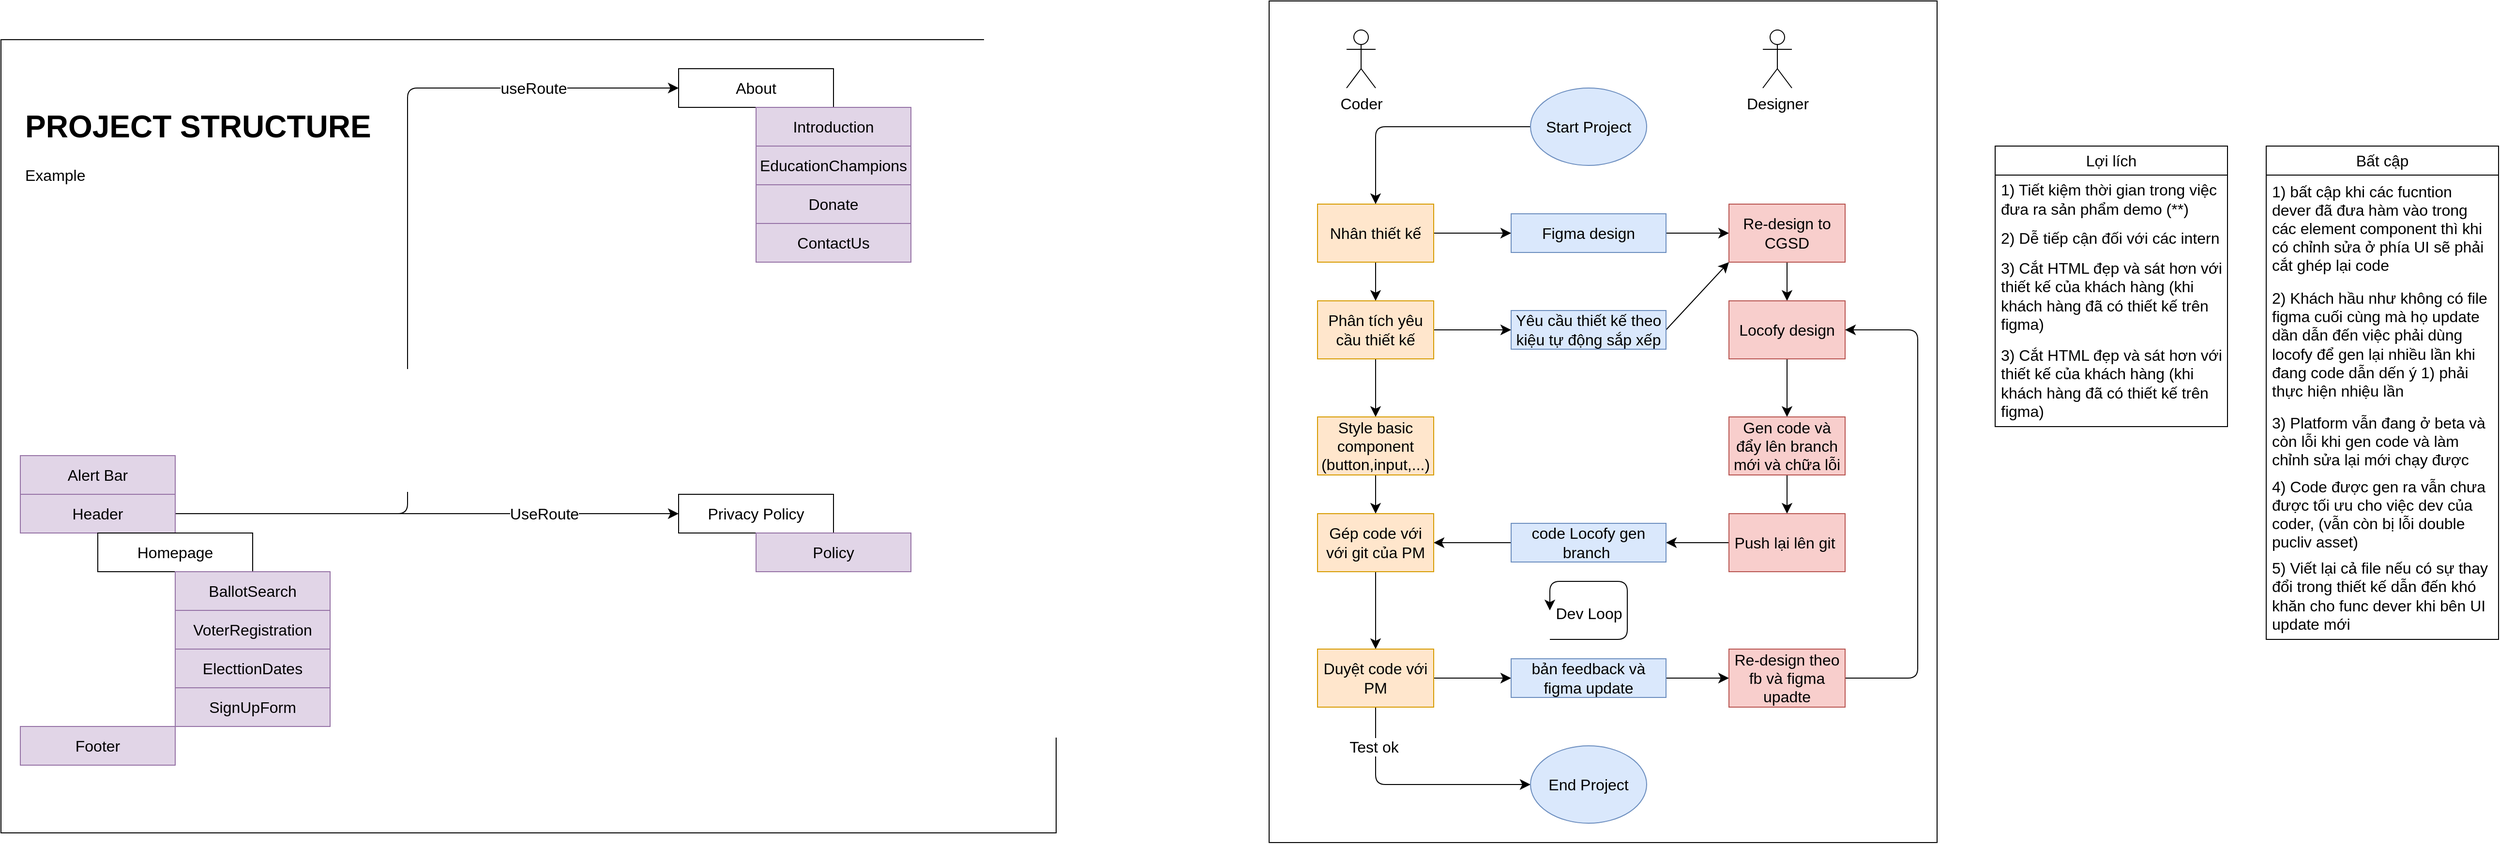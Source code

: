 <mxfile version="21.7.5" type="device">
  <diagram name="Page-1" id="7tPZMLgK27jAf4N7I-bN">
    <mxGraphModel dx="2460" dy="2032" grid="1" gridSize="10" guides="1" tooltips="1" connect="1" arrows="1" fold="1" page="0" pageScale="1" pageWidth="827" pageHeight="1169" math="0" shadow="0">
      <root>
        <mxCell id="0" />
        <mxCell id="1" parent="0" />
        <mxCell id="aMjyn7jWP_kuOwagncxb-1" value="" style="rounded=0;whiteSpace=wrap;html=1;fontSize=16;" parent="1" vertex="1">
          <mxGeometry x="1210" y="-630" width="690" height="870" as="geometry" />
        </mxCell>
        <mxCell id="UjHn_VEx9oGrxOz2LI1--2" value="" style="rounded=0;whiteSpace=wrap;html=1;fontSize=16;" parent="1" vertex="1">
          <mxGeometry x="-100" y="-590" width="1090" height="820" as="geometry" />
        </mxCell>
        <mxCell id="31Ca9OGTyPb5ueOjGdOw-2" value="Alert Bar" style="rounded=0;whiteSpace=wrap;html=1;fontSize=16;fillColor=#e1d5e7;strokeColor=#9673a6;" parent="1" vertex="1">
          <mxGeometry x="-80" y="-160" width="160" height="40" as="geometry" />
        </mxCell>
        <mxCell id="31Ca9OGTyPb5ueOjGdOw-18" style="edgeStyle=none;rounded=1;orthogonalLoop=1;jettySize=auto;html=1;exitX=1;exitY=0.5;exitDx=0;exitDy=0;entryX=0;entryY=0.5;entryDx=0;entryDy=0;fontSize=12;startSize=8;endSize=8;" parent="1" source="31Ca9OGTyPb5ueOjGdOw-3" target="31Ca9OGTyPb5ueOjGdOw-13" edge="1">
          <mxGeometry relative="1" as="geometry">
            <Array as="points">
              <mxPoint x="320" y="-100" />
              <mxPoint x="320" y="-540" />
            </Array>
          </mxGeometry>
        </mxCell>
        <mxCell id="31Ca9OGTyPb5ueOjGdOw-19" value="useRoute" style="edgeLabel;html=1;align=center;verticalAlign=middle;resizable=0;points=[];fontSize=16;" parent="31Ca9OGTyPb5ueOjGdOw-18" vertex="1" connectable="0">
          <mxGeometry x="0.213" y="1" relative="1" as="geometry">
            <mxPoint x="131" y="-98" as="offset" />
          </mxGeometry>
        </mxCell>
        <mxCell id="31Ca9OGTyPb5ueOjGdOw-34" style="edgeStyle=none;rounded=1;orthogonalLoop=1;jettySize=auto;html=1;exitX=1;exitY=0.5;exitDx=0;exitDy=0;entryX=0;entryY=0.5;entryDx=0;entryDy=0;fontSize=12;startSize=8;endSize=8;" parent="1" source="31Ca9OGTyPb5ueOjGdOw-3" target="31Ca9OGTyPb5ueOjGdOw-32" edge="1">
          <mxGeometry relative="1" as="geometry" />
        </mxCell>
        <mxCell id="31Ca9OGTyPb5ueOjGdOw-35" value="UseRoute" style="edgeLabel;html=1;align=center;verticalAlign=middle;resizable=0;points=[];fontSize=16;" parent="31Ca9OGTyPb5ueOjGdOw-34" vertex="1" connectable="0">
          <mxGeometry x="0.301" y="3" relative="1" as="geometry">
            <mxPoint x="42" y="3" as="offset" />
          </mxGeometry>
        </mxCell>
        <mxCell id="31Ca9OGTyPb5ueOjGdOw-3" value="Header" style="rounded=0;whiteSpace=wrap;html=1;fontSize=16;fillColor=#e1d5e7;strokeColor=#9673a6;" parent="1" vertex="1">
          <mxGeometry x="-80" y="-120" width="160" height="40" as="geometry" />
        </mxCell>
        <mxCell id="31Ca9OGTyPb5ueOjGdOw-5" value="Footer" style="rounded=0;whiteSpace=wrap;html=1;fontSize=16;fillColor=#e1d5e7;strokeColor=#9673a6;" parent="1" vertex="1">
          <mxGeometry x="-80" y="120" width="160" height="40" as="geometry" />
        </mxCell>
        <mxCell id="31Ca9OGTyPb5ueOjGdOw-6" value="Homepage" style="rounded=0;whiteSpace=wrap;html=1;fontSize=16;" parent="1" vertex="1">
          <mxGeometry y="-80" width="160" height="40" as="geometry" />
        </mxCell>
        <mxCell id="31Ca9OGTyPb5ueOjGdOw-8" value="BallotSearch" style="rounded=0;whiteSpace=wrap;html=1;fontSize=16;fillColor=#e1d5e7;strokeColor=#9673a6;" parent="1" vertex="1">
          <mxGeometry x="80" y="-40" width="160" height="40" as="geometry" />
        </mxCell>
        <mxCell id="31Ca9OGTyPb5ueOjGdOw-9" value="VoterRegistration" style="rounded=0;whiteSpace=wrap;html=1;fontSize=16;fillColor=#e1d5e7;strokeColor=#9673a6;" parent="1" vertex="1">
          <mxGeometry x="80" width="160" height="40" as="geometry" />
        </mxCell>
        <mxCell id="31Ca9OGTyPb5ueOjGdOw-10" value="ElecttionDates" style="rounded=0;whiteSpace=wrap;html=1;fontSize=16;fillColor=#e1d5e7;strokeColor=#9673a6;" parent="1" vertex="1">
          <mxGeometry x="80" y="40" width="160" height="40" as="geometry" />
        </mxCell>
        <mxCell id="31Ca9OGTyPb5ueOjGdOw-11" value="SignUpForm" style="rounded=0;whiteSpace=wrap;html=1;fontSize=16;fillColor=#e1d5e7;strokeColor=#9673a6;" parent="1" vertex="1">
          <mxGeometry x="80" y="80" width="160" height="40" as="geometry" />
        </mxCell>
        <mxCell id="31Ca9OGTyPb5ueOjGdOw-13" value="About" style="rounded=0;whiteSpace=wrap;html=1;fontSize=16;" parent="1" vertex="1">
          <mxGeometry x="600" y="-560" width="160" height="40" as="geometry" />
        </mxCell>
        <mxCell id="31Ca9OGTyPb5ueOjGdOw-14" value="Introduction" style="rounded=0;whiteSpace=wrap;html=1;fontSize=16;fillColor=#e1d5e7;strokeColor=#9673a6;" parent="1" vertex="1">
          <mxGeometry x="680" y="-520" width="160" height="40" as="geometry" />
        </mxCell>
        <mxCell id="31Ca9OGTyPb5ueOjGdOw-15" value="EducationChampions" style="rounded=0;whiteSpace=wrap;html=1;fontSize=16;fillColor=#e1d5e7;strokeColor=#9673a6;" parent="1" vertex="1">
          <mxGeometry x="680" y="-480" width="160" height="40" as="geometry" />
        </mxCell>
        <mxCell id="31Ca9OGTyPb5ueOjGdOw-16" value="Donate" style="rounded=0;whiteSpace=wrap;html=1;fontSize=16;fillColor=#e1d5e7;strokeColor=#9673a6;" parent="1" vertex="1">
          <mxGeometry x="680" y="-440" width="160" height="40" as="geometry" />
        </mxCell>
        <mxCell id="31Ca9OGTyPb5ueOjGdOw-17" value="ContactUs" style="rounded=0;whiteSpace=wrap;html=1;fontSize=16;fillColor=#e1d5e7;strokeColor=#9673a6;" parent="1" vertex="1">
          <mxGeometry x="680" y="-400" width="160" height="40" as="geometry" />
        </mxCell>
        <mxCell id="31Ca9OGTyPb5ueOjGdOw-32" value="Privacy Policy" style="rounded=0;whiteSpace=wrap;html=1;fontSize=16;" parent="1" vertex="1">
          <mxGeometry x="600" y="-120" width="160" height="40" as="geometry" />
        </mxCell>
        <mxCell id="31Ca9OGTyPb5ueOjGdOw-33" value="Policy" style="rounded=0;whiteSpace=wrap;html=1;fontSize=16;fillColor=#e1d5e7;strokeColor=#9673a6;" parent="1" vertex="1">
          <mxGeometry x="680" y="-80" width="160" height="40" as="geometry" />
        </mxCell>
        <mxCell id="UjHn_VEx9oGrxOz2LI1--3" value="&lt;h1&gt;PROJECT STRUCTURE&lt;/h1&gt;&lt;div&gt;Example&lt;/div&gt;" style="text;html=1;strokeColor=none;fillColor=none;spacing=5;spacingTop=-20;whiteSpace=wrap;overflow=hidden;rounded=0;fontSize=16;" parent="1" vertex="1">
          <mxGeometry x="-80" y="-530" width="390" height="120" as="geometry" />
        </mxCell>
        <mxCell id="UjHn_VEx9oGrxOz2LI1--5" value="Coder" style="shape=umlActor;verticalLabelPosition=bottom;verticalAlign=top;html=1;outlineConnect=0;fontSize=16;" parent="1" vertex="1">
          <mxGeometry x="1290" y="-600" width="30" height="60" as="geometry" />
        </mxCell>
        <mxCell id="UjHn_VEx9oGrxOz2LI1--15" style="edgeStyle=none;curved=1;rounded=0;orthogonalLoop=1;jettySize=auto;html=1;exitX=1;exitY=0.5;exitDx=0;exitDy=0;entryX=0;entryY=0.5;entryDx=0;entryDy=0;fontSize=12;startSize=8;endSize=8;" parent="1" source="UjHn_VEx9oGrxOz2LI1--6" target="UjHn_VEx9oGrxOz2LI1--10" edge="1">
          <mxGeometry relative="1" as="geometry" />
        </mxCell>
        <mxCell id="UjHn_VEx9oGrxOz2LI1--6" value="Figma design" style="rounded=0;whiteSpace=wrap;html=1;fontSize=16;fillColor=#dae8fc;strokeColor=#6c8ebf;" parent="1" vertex="1">
          <mxGeometry x="1460" y="-410" width="160" height="40" as="geometry" />
        </mxCell>
        <mxCell id="UjHn_VEx9oGrxOz2LI1--8" value="Designer" style="shape=umlActor;verticalLabelPosition=bottom;verticalAlign=top;html=1;outlineConnect=0;fontSize=16;" parent="1" vertex="1">
          <mxGeometry x="1720" y="-600" width="30" height="60" as="geometry" />
        </mxCell>
        <mxCell id="UjHn_VEx9oGrxOz2LI1--17" value="" style="edgeStyle=none;curved=1;rounded=0;orthogonalLoop=1;jettySize=auto;html=1;fontSize=12;startSize=8;endSize=8;" parent="1" source="UjHn_VEx9oGrxOz2LI1--10" target="UjHn_VEx9oGrxOz2LI1--16" edge="1">
          <mxGeometry relative="1" as="geometry" />
        </mxCell>
        <mxCell id="UjHn_VEx9oGrxOz2LI1--10" value="Re-design to CGSD" style="rounded=0;whiteSpace=wrap;html=1;fontSize=16;fillColor=#f8cecc;strokeColor=#b85450;" parent="1" vertex="1">
          <mxGeometry x="1685" y="-420" width="120" height="60" as="geometry" />
        </mxCell>
        <mxCell id="UjHn_VEx9oGrxOz2LI1--14" style="edgeStyle=none;curved=1;rounded=0;orthogonalLoop=1;jettySize=auto;html=1;exitX=1;exitY=0.5;exitDx=0;exitDy=0;entryX=0;entryY=0.5;entryDx=0;entryDy=0;fontSize=12;startSize=8;endSize=8;" parent="1" source="UjHn_VEx9oGrxOz2LI1--12" target="UjHn_VEx9oGrxOz2LI1--6" edge="1">
          <mxGeometry relative="1" as="geometry" />
        </mxCell>
        <mxCell id="UjHn_VEx9oGrxOz2LI1--53" value="" style="edgeStyle=none;curved=1;rounded=0;orthogonalLoop=1;jettySize=auto;html=1;fontSize=12;startSize=8;endSize=8;" parent="1" source="UjHn_VEx9oGrxOz2LI1--12" target="UjHn_VEx9oGrxOz2LI1--20" edge="1">
          <mxGeometry relative="1" as="geometry" />
        </mxCell>
        <mxCell id="UjHn_VEx9oGrxOz2LI1--12" value="Nhân thiết kế" style="rounded=0;whiteSpace=wrap;html=1;fontSize=16;fillColor=#ffe6cc;strokeColor=#d79b00;" parent="1" vertex="1">
          <mxGeometry x="1260" y="-420" width="120" height="60" as="geometry" />
        </mxCell>
        <mxCell id="UjHn_VEx9oGrxOz2LI1--25" value="" style="edgeStyle=none;curved=1;rounded=0;orthogonalLoop=1;jettySize=auto;html=1;fontSize=12;startSize=8;endSize=8;" parent="1" source="UjHn_VEx9oGrxOz2LI1--16" target="UjHn_VEx9oGrxOz2LI1--24" edge="1">
          <mxGeometry relative="1" as="geometry" />
        </mxCell>
        <mxCell id="UjHn_VEx9oGrxOz2LI1--16" value="Locofy design" style="whiteSpace=wrap;html=1;fontSize=16;rounded=0;fillColor=#f8cecc;strokeColor=#b85450;" parent="1" vertex="1">
          <mxGeometry x="1685" y="-320" width="120" height="60" as="geometry" />
        </mxCell>
        <mxCell id="UjHn_VEx9oGrxOz2LI1--23" style="edgeStyle=none;curved=1;rounded=0;orthogonalLoop=1;jettySize=auto;html=1;exitX=1;exitY=0.5;exitDx=0;exitDy=0;entryX=0;entryY=1;entryDx=0;entryDy=0;fontSize=12;startSize=8;endSize=8;" parent="1" source="UjHn_VEx9oGrxOz2LI1--19" target="UjHn_VEx9oGrxOz2LI1--10" edge="1">
          <mxGeometry relative="1" as="geometry" />
        </mxCell>
        <mxCell id="UjHn_VEx9oGrxOz2LI1--19" value="Yêu cầu thiết kế theo kiệu tự động sắp xếp" style="rounded=0;whiteSpace=wrap;html=1;fontSize=16;fillColor=#dae8fc;strokeColor=#6c8ebf;" parent="1" vertex="1">
          <mxGeometry x="1460" y="-310" width="160" height="40" as="geometry" />
        </mxCell>
        <mxCell id="UjHn_VEx9oGrxOz2LI1--22" style="edgeStyle=none;curved=1;rounded=0;orthogonalLoop=1;jettySize=auto;html=1;entryX=0;entryY=0.5;entryDx=0;entryDy=0;fontSize=12;startSize=8;endSize=8;" parent="1" source="UjHn_VEx9oGrxOz2LI1--20" target="UjHn_VEx9oGrxOz2LI1--19" edge="1">
          <mxGeometry relative="1" as="geometry" />
        </mxCell>
        <mxCell id="UjHn_VEx9oGrxOz2LI1--27" value="" style="edgeStyle=none;curved=1;rounded=0;orthogonalLoop=1;jettySize=auto;html=1;fontSize=12;startSize=8;endSize=8;" parent="1" source="UjHn_VEx9oGrxOz2LI1--20" target="UjHn_VEx9oGrxOz2LI1--26" edge="1">
          <mxGeometry relative="1" as="geometry" />
        </mxCell>
        <mxCell id="UjHn_VEx9oGrxOz2LI1--20" value="Phân tích yêu cầu thiết kế" style="rounded=0;whiteSpace=wrap;html=1;fontSize=16;fillColor=#ffe6cc;strokeColor=#d79b00;" parent="1" vertex="1">
          <mxGeometry x="1260" y="-320" width="120" height="60" as="geometry" />
        </mxCell>
        <mxCell id="UjHn_VEx9oGrxOz2LI1--29" value="" style="edgeStyle=none;curved=1;rounded=0;orthogonalLoop=1;jettySize=auto;html=1;fontSize=12;startSize=8;endSize=8;" parent="1" source="UjHn_VEx9oGrxOz2LI1--24" target="UjHn_VEx9oGrxOz2LI1--28" edge="1">
          <mxGeometry relative="1" as="geometry" />
        </mxCell>
        <mxCell id="UjHn_VEx9oGrxOz2LI1--24" value="Gen code và đẩy lên branch mới và chữa lỗi" style="whiteSpace=wrap;html=1;fontSize=16;rounded=0;fillColor=#f8cecc;strokeColor=#b85450;" parent="1" vertex="1">
          <mxGeometry x="1685" y="-200" width="120" height="60" as="geometry" />
        </mxCell>
        <mxCell id="UjHn_VEx9oGrxOz2LI1--33" value="" style="edgeStyle=none;curved=1;rounded=0;orthogonalLoop=1;jettySize=auto;html=1;fontSize=12;startSize=8;endSize=8;" parent="1" source="UjHn_VEx9oGrxOz2LI1--26" target="UjHn_VEx9oGrxOz2LI1--32" edge="1">
          <mxGeometry relative="1" as="geometry" />
        </mxCell>
        <mxCell id="UjHn_VEx9oGrxOz2LI1--26" value="Style basic component (button,input,...)" style="rounded=0;whiteSpace=wrap;html=1;fontSize=16;fillColor=#ffe6cc;strokeColor=#d79b00;" parent="1" vertex="1">
          <mxGeometry x="1260" y="-200" width="120" height="60" as="geometry" />
        </mxCell>
        <mxCell id="UjHn_VEx9oGrxOz2LI1--31" style="edgeStyle=none;curved=1;rounded=0;orthogonalLoop=1;jettySize=auto;html=1;exitX=0;exitY=0.5;exitDx=0;exitDy=0;entryX=1;entryY=0.5;entryDx=0;entryDy=0;fontSize=12;startSize=8;endSize=8;" parent="1" source="UjHn_VEx9oGrxOz2LI1--28" target="UjHn_VEx9oGrxOz2LI1--30" edge="1">
          <mxGeometry relative="1" as="geometry" />
        </mxCell>
        <mxCell id="UjHn_VEx9oGrxOz2LI1--28" value="Push lại lên git&amp;nbsp;" style="whiteSpace=wrap;html=1;fontSize=16;rounded=0;fillColor=#f8cecc;strokeColor=#b85450;" parent="1" vertex="1">
          <mxGeometry x="1685" y="-100" width="120" height="60" as="geometry" />
        </mxCell>
        <mxCell id="UjHn_VEx9oGrxOz2LI1--34" style="edgeStyle=none;curved=1;rounded=0;orthogonalLoop=1;jettySize=auto;html=1;exitX=0;exitY=0.5;exitDx=0;exitDy=0;entryX=1;entryY=0.5;entryDx=0;entryDy=0;fontSize=12;startSize=8;endSize=8;" parent="1" source="UjHn_VEx9oGrxOz2LI1--30" target="UjHn_VEx9oGrxOz2LI1--32" edge="1">
          <mxGeometry relative="1" as="geometry" />
        </mxCell>
        <mxCell id="UjHn_VEx9oGrxOz2LI1--30" value="code Locofy gen branch&amp;nbsp;" style="rounded=0;whiteSpace=wrap;html=1;fontSize=16;fillColor=#dae8fc;strokeColor=#6c8ebf;" parent="1" vertex="1">
          <mxGeometry x="1460" y="-90" width="160" height="40" as="geometry" />
        </mxCell>
        <mxCell id="UjHn_VEx9oGrxOz2LI1--36" value="" style="edgeStyle=none;curved=1;rounded=0;orthogonalLoop=1;jettySize=auto;html=1;fontSize=12;startSize=8;endSize=8;" parent="1" source="UjHn_VEx9oGrxOz2LI1--32" target="UjHn_VEx9oGrxOz2LI1--35" edge="1">
          <mxGeometry relative="1" as="geometry" />
        </mxCell>
        <mxCell id="UjHn_VEx9oGrxOz2LI1--32" value="Gép code với với git của PM" style="rounded=0;whiteSpace=wrap;html=1;fontSize=16;fillColor=#ffe6cc;strokeColor=#d79b00;" parent="1" vertex="1">
          <mxGeometry x="1260" y="-100" width="120" height="60" as="geometry" />
        </mxCell>
        <mxCell id="UjHn_VEx9oGrxOz2LI1--38" value="" style="edgeStyle=none;curved=1;rounded=0;orthogonalLoop=1;jettySize=auto;html=1;fontSize=12;startSize=8;endSize=8;" parent="1" source="UjHn_VEx9oGrxOz2LI1--35" target="UjHn_VEx9oGrxOz2LI1--37" edge="1">
          <mxGeometry relative="1" as="geometry" />
        </mxCell>
        <mxCell id="UjHn_VEx9oGrxOz2LI1--48" style="edgeStyle=none;rounded=1;orthogonalLoop=1;jettySize=auto;html=1;exitX=0.5;exitY=1;exitDx=0;exitDy=0;entryX=0;entryY=0.5;entryDx=0;entryDy=0;fontSize=12;startSize=8;endSize=8;" parent="1" source="UjHn_VEx9oGrxOz2LI1--35" target="UjHn_VEx9oGrxOz2LI1--50" edge="1">
          <mxGeometry relative="1" as="geometry">
            <mxPoint x="1460" y="180" as="targetPoint" />
            <Array as="points">
              <mxPoint x="1320" y="180" />
            </Array>
          </mxGeometry>
        </mxCell>
        <mxCell id="UjHn_VEx9oGrxOz2LI1--49" value="Test ok" style="edgeLabel;html=1;align=center;verticalAlign=middle;resizable=0;points=[];fontSize=16;" parent="UjHn_VEx9oGrxOz2LI1--48" vertex="1" connectable="0">
          <mxGeometry x="-0.663" y="-2" relative="1" as="geometry">
            <mxPoint as="offset" />
          </mxGeometry>
        </mxCell>
        <mxCell id="UjHn_VEx9oGrxOz2LI1--35" value="Duyệt code với PM" style="rounded=0;whiteSpace=wrap;html=1;fontSize=16;fillColor=#ffe6cc;strokeColor=#d79b00;" parent="1" vertex="1">
          <mxGeometry x="1260" y="40" width="120" height="60" as="geometry" />
        </mxCell>
        <mxCell id="UjHn_VEx9oGrxOz2LI1--40" value="" style="edgeStyle=none;curved=1;rounded=0;orthogonalLoop=1;jettySize=auto;html=1;fontSize=12;startSize=8;endSize=8;" parent="1" source="UjHn_VEx9oGrxOz2LI1--37" target="UjHn_VEx9oGrxOz2LI1--39" edge="1">
          <mxGeometry relative="1" as="geometry" />
        </mxCell>
        <mxCell id="UjHn_VEx9oGrxOz2LI1--37" value="bản feedback và figma update" style="rounded=0;whiteSpace=wrap;html=1;fontSize=16;fillColor=#dae8fc;strokeColor=#6c8ebf;" parent="1" vertex="1">
          <mxGeometry x="1460" y="50" width="160" height="40" as="geometry" />
        </mxCell>
        <mxCell id="UjHn_VEx9oGrxOz2LI1--44" style="edgeStyle=none;rounded=1;orthogonalLoop=1;jettySize=auto;html=1;exitX=1;exitY=0.5;exitDx=0;exitDy=0;fontSize=12;startSize=8;endSize=8;entryX=1;entryY=0.5;entryDx=0;entryDy=0;" parent="1" source="UjHn_VEx9oGrxOz2LI1--39" target="UjHn_VEx9oGrxOz2LI1--16" edge="1">
          <mxGeometry relative="1" as="geometry">
            <mxPoint x="1890.0" y="-280" as="targetPoint" />
            <Array as="points">
              <mxPoint x="1880" y="70" />
              <mxPoint x="1880" y="-290" />
            </Array>
          </mxGeometry>
        </mxCell>
        <mxCell id="UjHn_VEx9oGrxOz2LI1--39" value="Re-design theo fb và figma upadte" style="rounded=0;whiteSpace=wrap;html=1;fontSize=16;fillColor=#f8cecc;strokeColor=#b85450;" parent="1" vertex="1">
          <mxGeometry x="1685" y="40" width="120" height="60" as="geometry" />
        </mxCell>
        <mxCell id="UjHn_VEx9oGrxOz2LI1--42" value="" style="endArrow=classic;html=1;rounded=1;fontSize=12;startSize=8;endSize=8;" parent="1" edge="1">
          <mxGeometry width="50" height="50" relative="1" as="geometry">
            <mxPoint x="1500" y="30" as="sourcePoint" />
            <mxPoint x="1500" as="targetPoint" />
            <Array as="points">
              <mxPoint x="1580" y="30" />
              <mxPoint x="1580" y="-30" />
              <mxPoint x="1500" y="-30" />
            </Array>
          </mxGeometry>
        </mxCell>
        <mxCell id="UjHn_VEx9oGrxOz2LI1--43" value="Dev Loop" style="text;html=1;align=center;verticalAlign=middle;resizable=0;points=[];autosize=1;strokeColor=none;fillColor=none;fontSize=16;" parent="1" vertex="1">
          <mxGeometry x="1495" y="-12" width="90" height="30" as="geometry" />
        </mxCell>
        <mxCell id="UjHn_VEx9oGrxOz2LI1--50" value="End Project" style="ellipse;whiteSpace=wrap;html=1;fontSize=16;fillColor=#dae8fc;strokeColor=#6c8ebf;" parent="1" vertex="1">
          <mxGeometry x="1480" y="140" width="120" height="80" as="geometry" />
        </mxCell>
        <mxCell id="UjHn_VEx9oGrxOz2LI1--52" style="edgeStyle=none;rounded=1;orthogonalLoop=1;jettySize=auto;html=1;exitX=0;exitY=0.5;exitDx=0;exitDy=0;entryX=0.5;entryY=0;entryDx=0;entryDy=0;fontSize=12;startSize=8;endSize=8;" parent="1" source="UjHn_VEx9oGrxOz2LI1--51" target="UjHn_VEx9oGrxOz2LI1--12" edge="1">
          <mxGeometry relative="1" as="geometry">
            <Array as="points">
              <mxPoint x="1320" y="-500" />
            </Array>
          </mxGeometry>
        </mxCell>
        <mxCell id="UjHn_VEx9oGrxOz2LI1--51" value="Start Project" style="ellipse;whiteSpace=wrap;html=1;fontSize=16;fillColor=#dae8fc;strokeColor=#6c8ebf;" parent="1" vertex="1">
          <mxGeometry x="1480" y="-540" width="120" height="80" as="geometry" />
        </mxCell>
        <mxCell id="X-Ho_ltQGvJMhYXCLm-n-1" value="Lợi lích" style="swimlane;fontStyle=0;childLayout=stackLayout;horizontal=1;startSize=30;horizontalStack=0;resizeParent=1;resizeParentMax=0;resizeLast=0;collapsible=1;marginBottom=0;whiteSpace=wrap;html=1;fontSize=16;" vertex="1" parent="1">
          <mxGeometry x="1960" y="-480" width="240" height="290" as="geometry" />
        </mxCell>
        <mxCell id="X-Ho_ltQGvJMhYXCLm-n-2" value="1) Tiết kiệm thời gian trong việc đưa ra sản phẩm demo (**)" style="text;strokeColor=none;fillColor=none;align=left;verticalAlign=middle;spacingLeft=4;spacingRight=4;overflow=hidden;points=[[0,0.5],[1,0.5]];portConstraint=eastwest;rotatable=0;whiteSpace=wrap;html=1;fontSize=16;" vertex="1" parent="X-Ho_ltQGvJMhYXCLm-n-1">
          <mxGeometry y="30" width="240" height="50" as="geometry" />
        </mxCell>
        <mxCell id="X-Ho_ltQGvJMhYXCLm-n-3" value="2) Dễ tiếp cận đối với các intern" style="text;strokeColor=none;fillColor=none;align=left;verticalAlign=middle;spacingLeft=4;spacingRight=4;overflow=hidden;points=[[0,0.5],[1,0.5]];portConstraint=eastwest;rotatable=0;whiteSpace=wrap;html=1;fontSize=16;" vertex="1" parent="X-Ho_ltQGvJMhYXCLm-n-1">
          <mxGeometry y="80" width="240" height="30" as="geometry" />
        </mxCell>
        <mxCell id="X-Ho_ltQGvJMhYXCLm-n-4" value="3) Cắt HTML đẹp và sát hơn với thiết kế của khách hàng (khi khách hàng đã có thiết kế trên figma)" style="text;strokeColor=none;fillColor=none;align=left;verticalAlign=middle;spacingLeft=4;spacingRight=4;overflow=hidden;points=[[0,0.5],[1,0.5]];portConstraint=eastwest;rotatable=0;whiteSpace=wrap;html=1;fontSize=16;" vertex="1" parent="X-Ho_ltQGvJMhYXCLm-n-1">
          <mxGeometry y="110" width="240" height="90" as="geometry" />
        </mxCell>
        <mxCell id="X-Ho_ltQGvJMhYXCLm-n-11" value="3) Cắt HTML đẹp và sát hơn với thiết kế của khách hàng (khi khách hàng đã có thiết kế trên figma)" style="text;strokeColor=none;fillColor=none;align=left;verticalAlign=middle;spacingLeft=4;spacingRight=4;overflow=hidden;points=[[0,0.5],[1,0.5]];portConstraint=eastwest;rotatable=0;whiteSpace=wrap;html=1;fontSize=16;" vertex="1" parent="X-Ho_ltQGvJMhYXCLm-n-1">
          <mxGeometry y="200" width="240" height="90" as="geometry" />
        </mxCell>
        <mxCell id="X-Ho_ltQGvJMhYXCLm-n-5" value="Bất cập" style="swimlane;fontStyle=0;childLayout=stackLayout;horizontal=1;startSize=30;horizontalStack=0;resizeParent=1;resizeParentMax=0;resizeLast=0;collapsible=1;marginBottom=0;whiteSpace=wrap;html=1;fontSize=16;" vertex="1" parent="1">
          <mxGeometry x="2240" y="-480" width="240" height="510" as="geometry" />
        </mxCell>
        <mxCell id="X-Ho_ltQGvJMhYXCLm-n-6" value="1) bất cập khi các fucntion dever đã đưa hàm vào trong các element component thì khi có chỉnh sửa ở phía UI sẽ phải cắt ghép lại code" style="text;strokeColor=none;fillColor=none;align=left;verticalAlign=middle;spacingLeft=4;spacingRight=4;overflow=hidden;points=[[0,0.5],[1,0.5]];portConstraint=eastwest;rotatable=0;whiteSpace=wrap;html=1;fontSize=16;" vertex="1" parent="X-Ho_ltQGvJMhYXCLm-n-5">
          <mxGeometry y="30" width="240" height="110" as="geometry" />
        </mxCell>
        <mxCell id="X-Ho_ltQGvJMhYXCLm-n-7" value="2) Khách hầu như không có file figma cuối cùng mà họ update dần dẫn đến việc phải dùng locofy để gen lại nhiều lần khi đang code dẫn dến ý 1) phải thực hiện nhiệu lần" style="text;strokeColor=none;fillColor=none;align=left;verticalAlign=middle;spacingLeft=4;spacingRight=4;overflow=hidden;points=[[0,0.5],[1,0.5]];portConstraint=eastwest;rotatable=0;whiteSpace=wrap;html=1;fontSize=16;" vertex="1" parent="X-Ho_ltQGvJMhYXCLm-n-5">
          <mxGeometry y="140" width="240" height="130" as="geometry" />
        </mxCell>
        <mxCell id="X-Ho_ltQGvJMhYXCLm-n-8" value="3) Platform vẫn đang ở beta và còn lỗi khi gen code và làm chỉnh sửa lại mới chạy được&amp;nbsp;" style="text;strokeColor=none;fillColor=none;align=left;verticalAlign=middle;spacingLeft=4;spacingRight=4;overflow=hidden;points=[[0,0.5],[1,0.5]];portConstraint=eastwest;rotatable=0;whiteSpace=wrap;html=1;fontSize=16;" vertex="1" parent="X-Ho_ltQGvJMhYXCLm-n-5">
          <mxGeometry y="270" width="240" height="70" as="geometry" />
        </mxCell>
        <mxCell id="X-Ho_ltQGvJMhYXCLm-n-16" value="4) Code được gen ra vẫn chưa được tối ưu cho việc dev của coder, (vẫn còn bị lỗi double pucliv asset)" style="text;strokeColor=none;fillColor=none;align=left;verticalAlign=middle;spacingLeft=4;spacingRight=4;overflow=hidden;points=[[0,0.5],[1,0.5]];portConstraint=eastwest;rotatable=0;whiteSpace=wrap;html=1;fontSize=16;" vertex="1" parent="X-Ho_ltQGvJMhYXCLm-n-5">
          <mxGeometry y="340" width="240" height="80" as="geometry" />
        </mxCell>
        <mxCell id="X-Ho_ltQGvJMhYXCLm-n-17" value="5) Viết lại cả file nếu có sự thay đổi trong thiết kế dẫn đến khó khăn cho func dever khi bên UI update mới&amp;nbsp;" style="text;strokeColor=none;fillColor=none;align=left;verticalAlign=middle;spacingLeft=4;spacingRight=4;overflow=hidden;points=[[0,0.5],[1,0.5]];portConstraint=eastwest;rotatable=0;whiteSpace=wrap;html=1;fontSize=16;" vertex="1" parent="X-Ho_ltQGvJMhYXCLm-n-5">
          <mxGeometry y="420" width="240" height="90" as="geometry" />
        </mxCell>
      </root>
    </mxGraphModel>
  </diagram>
</mxfile>
